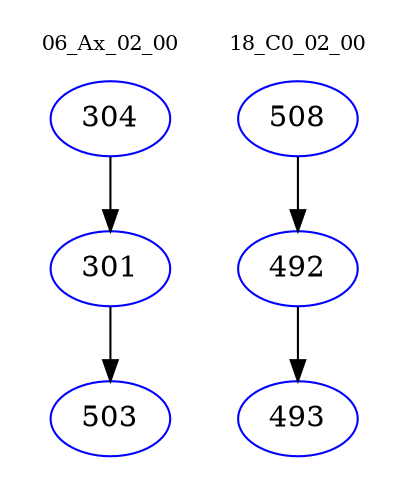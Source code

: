 digraph{
subgraph cluster_0 {
color = white
label = "06_Ax_02_00";
fontsize=10;
T0_304 [label="304", color="blue"]
T0_304 -> T0_301 [color="black"]
T0_301 [label="301", color="blue"]
T0_301 -> T0_503 [color="black"]
T0_503 [label="503", color="blue"]
}
subgraph cluster_1 {
color = white
label = "18_C0_02_00";
fontsize=10;
T1_508 [label="508", color="blue"]
T1_508 -> T1_492 [color="black"]
T1_492 [label="492", color="blue"]
T1_492 -> T1_493 [color="black"]
T1_493 [label="493", color="blue"]
}
}
